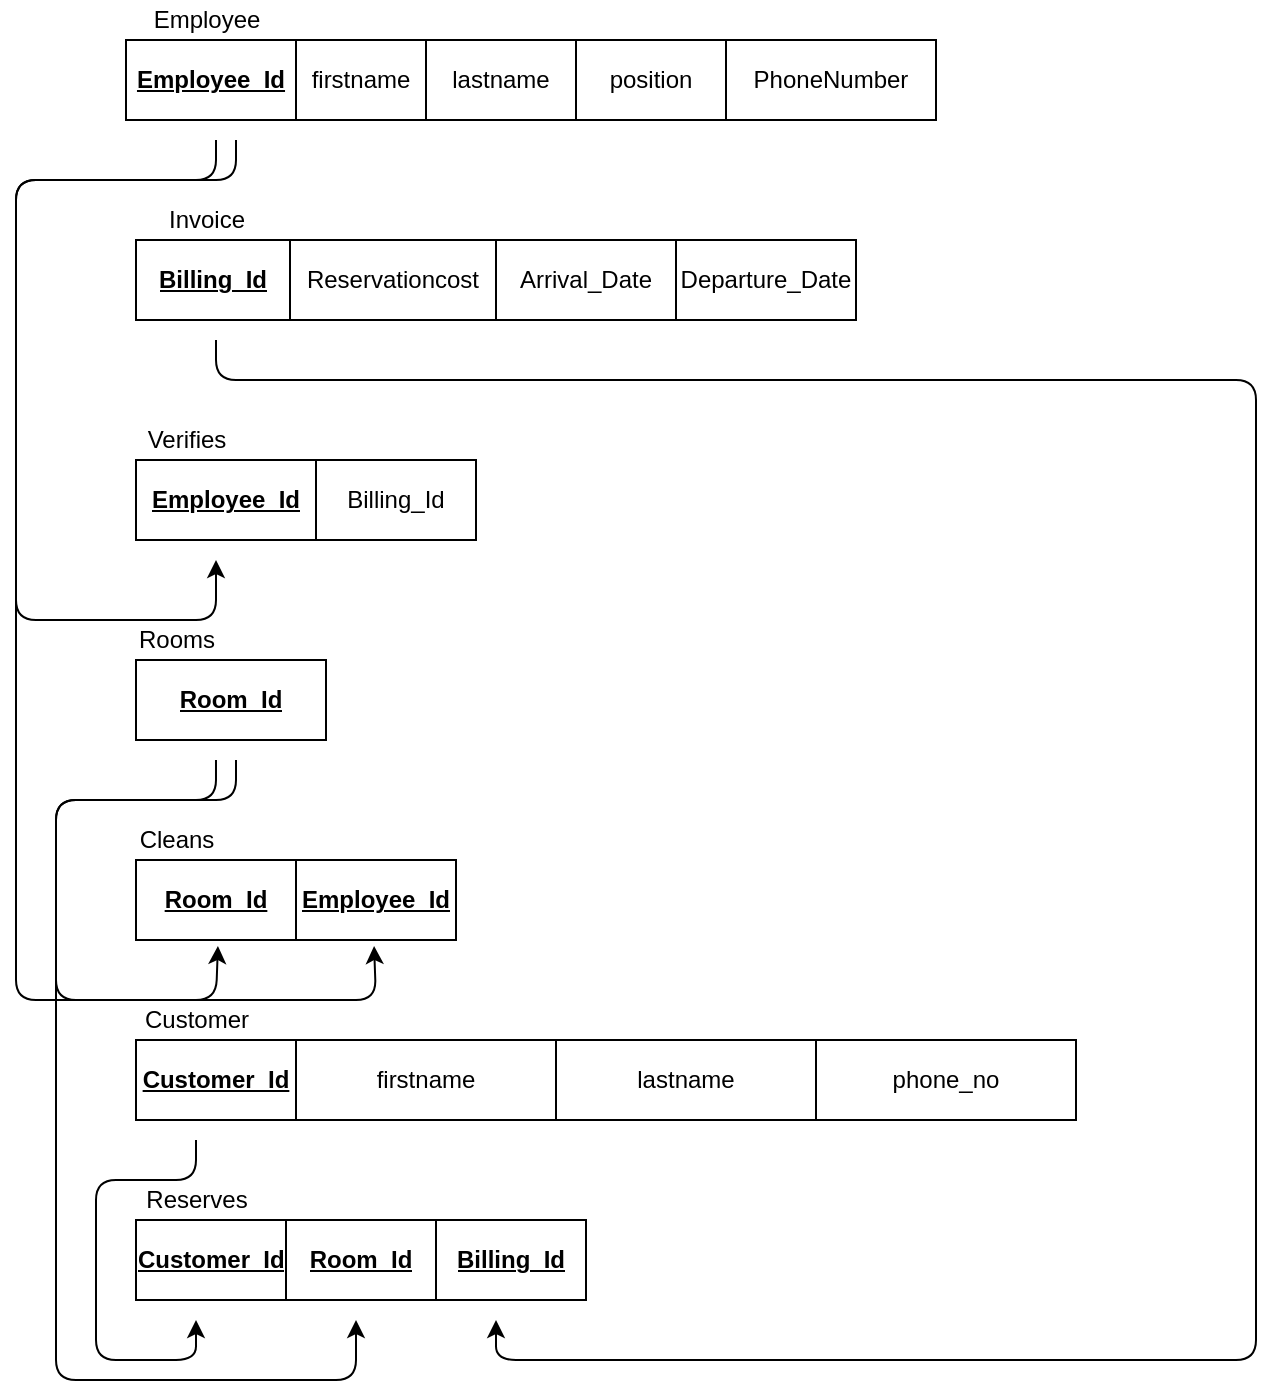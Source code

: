 <mxfile version="13.7.9" type="device"><diagram id="jOgB8QLT2vklhZIm9eT-" name="Page-1"><mxGraphModel dx="1326" dy="966" grid="1" gridSize="10" guides="1" tooltips="1" connect="1" arrows="1" fold="1" page="1" pageScale="1" pageWidth="900" pageHeight="1600" math="0" shadow="0"><root><mxCell id="0"/><mxCell id="1" parent="0"/><mxCell id="baStF3bkDON618pF68TU-19" value="Rooms" style="text;html=1;align=center;verticalAlign=middle;resizable=0;points=[];autosize=1;" parent="1" vertex="1"><mxGeometry x="165" y="660" width="50" height="20" as="geometry"/></mxCell><mxCell id="baStF3bkDON618pF68TU-23" value="Customer" style="text;html=1;align=center;verticalAlign=middle;resizable=0;points=[];autosize=1;" parent="1" vertex="1"><mxGeometry x="165" y="850" width="70" height="20" as="geometry"/></mxCell><mxCell id="baStF3bkDON618pF68TU-43" value="Invoice" style="text;html=1;align=center;verticalAlign=middle;resizable=0;points=[];autosize=1;" parent="1" vertex="1"><mxGeometry x="180" y="450" width="50" height="20" as="geometry"/></mxCell><mxCell id="baStF3bkDON618pF68TU-49" value="Cleans" style="text;html=1;align=center;verticalAlign=middle;resizable=0;points=[];autosize=1;" parent="1" vertex="1"><mxGeometry x="165" y="760" width="50" height="20" as="geometry"/></mxCell><mxCell id="baStF3bkDON618pF68TU-38" value="" style="shape=table;html=1;whiteSpace=wrap;startSize=0;container=1;collapsible=0;childLayout=tableLayout;" parent="1" vertex="1"><mxGeometry x="170" y="470" width="360" height="40" as="geometry"/></mxCell><mxCell id="baStF3bkDON618pF68TU-39" value="" style="shape=partialRectangle;html=1;whiteSpace=wrap;collapsible=0;dropTarget=0;pointerEvents=0;fillColor=none;top=0;left=0;bottom=0;right=0;points=[[0,0.5],[1,0.5]];portConstraint=eastwest;" parent="baStF3bkDON618pF68TU-38" vertex="1"><mxGeometry width="360" height="40" as="geometry"/></mxCell><mxCell id="baStF3bkDON618pF68TU-40" value="&lt;u&gt;&lt;b&gt;Billing_Id&lt;/b&gt;&lt;/u&gt;" style="shape=partialRectangle;html=1;whiteSpace=wrap;connectable=0;overflow=hidden;fillColor=none;top=0;left=0;bottom=0;right=0;" parent="baStF3bkDON618pF68TU-39" vertex="1"><mxGeometry width="77" height="40" as="geometry"/></mxCell><mxCell id="baStF3bkDON618pF68TU-41" value="Reservationcost" style="shape=partialRectangle;html=1;whiteSpace=wrap;connectable=0;overflow=hidden;fillColor=none;top=0;left=0;bottom=0;right=0;" parent="baStF3bkDON618pF68TU-39" vertex="1"><mxGeometry x="77" width="103" height="40" as="geometry"/></mxCell><mxCell id="baStF3bkDON618pF68TU-42" value="Arrival_Date" style="shape=partialRectangle;html=1;whiteSpace=wrap;connectable=0;overflow=hidden;fillColor=none;top=0;left=0;bottom=0;right=0;" parent="baStF3bkDON618pF68TU-39" vertex="1"><mxGeometry x="180" width="90" height="40" as="geometry"/></mxCell><mxCell id="U5fn3sLnRHsUPhZ-pUuI-5" value="Departure_Date" style="shape=partialRectangle;html=1;whiteSpace=wrap;connectable=0;overflow=hidden;fillColor=none;top=0;left=0;bottom=0;right=0;" vertex="1" parent="baStF3bkDON618pF68TU-39"><mxGeometry x="270" width="90" height="40" as="geometry"/></mxCell><mxCell id="baStF3bkDON618pF68TU-54" value="Verifies" style="text;html=1;align=center;verticalAlign=middle;resizable=0;points=[];autosize=1;" parent="1" vertex="1"><mxGeometry x="170" y="560" width="50" height="20" as="geometry"/></mxCell><mxCell id="baStF3bkDON618pF68TU-59" value="Reserves" style="text;html=1;align=center;verticalAlign=middle;resizable=0;points=[];autosize=1;" parent="1" vertex="1"><mxGeometry x="165" y="940" width="70" height="20" as="geometry"/></mxCell><mxCell id="baStF3bkDON618pF68TU-13" value="" style="shape=table;html=1;whiteSpace=wrap;startSize=0;container=1;collapsible=0;childLayout=tableLayout;" parent="1" vertex="1"><mxGeometry x="170" y="680" width="95" height="40" as="geometry"/></mxCell><mxCell id="baStF3bkDON618pF68TU-14" value="" style="shape=partialRectangle;html=1;whiteSpace=wrap;collapsible=0;dropTarget=0;pointerEvents=0;fillColor=none;top=0;left=0;bottom=0;right=0;points=[[0,0.5],[1,0.5]];portConstraint=eastwest;" parent="baStF3bkDON618pF68TU-13" vertex="1"><mxGeometry width="95" height="40" as="geometry"/></mxCell><mxCell id="baStF3bkDON618pF68TU-15" value="&lt;b&gt;&lt;u&gt;Room_Id&lt;/u&gt;&lt;/b&gt;" style="shape=partialRectangle;html=1;whiteSpace=wrap;connectable=0;overflow=hidden;fillColor=none;top=0;left=0;bottom=0;right=0;" parent="baStF3bkDON618pF68TU-14" vertex="1"><mxGeometry width="95" height="40" as="geometry"/></mxCell><mxCell id="baStF3bkDON618pF68TU-44" value="" style="shape=table;html=1;whiteSpace=wrap;startSize=0;container=1;collapsible=0;childLayout=tableLayout;" parent="1" vertex="1"><mxGeometry x="170" y="780" width="160" height="40" as="geometry"/></mxCell><mxCell id="baStF3bkDON618pF68TU-45" value="" style="shape=partialRectangle;html=1;whiteSpace=wrap;collapsible=0;dropTarget=0;pointerEvents=0;fillColor=none;top=0;left=0;bottom=0;right=0;points=[[0,0.5],[1,0.5]];portConstraint=eastwest;" parent="baStF3bkDON618pF68TU-44" vertex="1"><mxGeometry width="160" height="40" as="geometry"/></mxCell><mxCell id="baStF3bkDON618pF68TU-46" value="&lt;b&gt;&lt;u&gt;Room_Id&lt;/u&gt;&lt;/b&gt;" style="shape=partialRectangle;html=1;whiteSpace=wrap;connectable=0;overflow=hidden;fillColor=none;top=0;left=0;bottom=0;right=0;" parent="baStF3bkDON618pF68TU-45" vertex="1"><mxGeometry width="80" height="40" as="geometry"/></mxCell><mxCell id="baStF3bkDON618pF68TU-47" value="&lt;u&gt;&lt;b&gt;Employee_Id&lt;/b&gt;&lt;/u&gt;" style="shape=partialRectangle;html=1;whiteSpace=wrap;connectable=0;overflow=hidden;fillColor=none;top=0;left=0;bottom=0;right=0;" parent="baStF3bkDON618pF68TU-45" vertex="1"><mxGeometry x="80" width="80" height="40" as="geometry"/></mxCell><mxCell id="BDXTwcRRcWOXPj0Pm8xg-1" value="Employee" style="text;html=1;align=center;verticalAlign=middle;resizable=0;points=[];autosize=1;" parent="1" vertex="1"><mxGeometry x="170" y="350" width="70" height="20" as="geometry"/></mxCell><mxCell id="BDXTwcRRcWOXPj0Pm8xg-2" value="" style="shape=table;html=1;whiteSpace=wrap;startSize=0;container=1;collapsible=0;childLayout=tableLayout;" parent="1" vertex="1"><mxGeometry x="165" y="370" width="405" height="40" as="geometry"/></mxCell><mxCell id="BDXTwcRRcWOXPj0Pm8xg-3" value="" style="shape=partialRectangle;html=1;whiteSpace=wrap;collapsible=0;dropTarget=0;pointerEvents=0;fillColor=none;top=0;left=0;bottom=0;right=0;points=[[0,0.5],[1,0.5]];portConstraint=eastwest;" parent="BDXTwcRRcWOXPj0Pm8xg-2" vertex="1"><mxGeometry width="405" height="40" as="geometry"/></mxCell><mxCell id="BDXTwcRRcWOXPj0Pm8xg-4" value="&lt;u&gt;&lt;b&gt;Employee_Id&lt;/b&gt;&lt;/u&gt;" style="shape=partialRectangle;html=1;whiteSpace=wrap;connectable=0;overflow=hidden;fillColor=none;top=0;left=0;bottom=0;right=0;" parent="BDXTwcRRcWOXPj0Pm8xg-3" vertex="1"><mxGeometry width="85" height="40" as="geometry"/></mxCell><mxCell id="BDXTwcRRcWOXPj0Pm8xg-5" value="firstname" style="shape=partialRectangle;html=1;whiteSpace=wrap;connectable=0;overflow=hidden;fillColor=none;top=0;left=0;bottom=0;right=0;" parent="BDXTwcRRcWOXPj0Pm8xg-3" vertex="1"><mxGeometry x="85" width="65" height="40" as="geometry"/></mxCell><mxCell id="U5fn3sLnRHsUPhZ-pUuI-1" value="lastname" style="shape=partialRectangle;html=1;whiteSpace=wrap;connectable=0;overflow=hidden;fillColor=none;top=0;left=0;bottom=0;right=0;" vertex="1" parent="BDXTwcRRcWOXPj0Pm8xg-3"><mxGeometry x="150" width="75" height="40" as="geometry"/></mxCell><mxCell id="U5fn3sLnRHsUPhZ-pUuI-2" value="position" style="shape=partialRectangle;html=1;whiteSpace=wrap;connectable=0;overflow=hidden;fillColor=none;top=0;left=0;bottom=0;right=0;" vertex="1" parent="BDXTwcRRcWOXPj0Pm8xg-3"><mxGeometry x="225" width="75" height="40" as="geometry"/></mxCell><mxCell id="U5fn3sLnRHsUPhZ-pUuI-4" value="PhoneNumber" style="shape=partialRectangle;html=1;whiteSpace=wrap;connectable=0;overflow=hidden;fillColor=none;top=0;left=0;bottom=0;right=0;" vertex="1" parent="BDXTwcRRcWOXPj0Pm8xg-3"><mxGeometry x="300" width="105" height="40" as="geometry"/></mxCell><mxCell id="BDXTwcRRcWOXPj0Pm8xg-6" value="" style="shape=table;html=1;whiteSpace=wrap;startSize=0;container=1;collapsible=0;childLayout=tableLayout;" parent="1" vertex="1"><mxGeometry x="170" y="580" width="170" height="40" as="geometry"/></mxCell><mxCell id="BDXTwcRRcWOXPj0Pm8xg-7" value="" style="shape=partialRectangle;html=1;whiteSpace=wrap;collapsible=0;dropTarget=0;pointerEvents=0;fillColor=none;top=0;left=0;bottom=0;right=0;points=[[0,0.5],[1,0.5]];portConstraint=eastwest;" parent="BDXTwcRRcWOXPj0Pm8xg-6" vertex="1"><mxGeometry width="170" height="40" as="geometry"/></mxCell><mxCell id="BDXTwcRRcWOXPj0Pm8xg-8" value="&lt;u&gt;&lt;b&gt;Employee_Id&lt;/b&gt;&lt;/u&gt;" style="shape=partialRectangle;html=1;whiteSpace=wrap;connectable=0;overflow=hidden;fillColor=none;top=0;left=0;bottom=0;right=0;" parent="BDXTwcRRcWOXPj0Pm8xg-7" vertex="1"><mxGeometry width="90" height="40" as="geometry"/></mxCell><mxCell id="BDXTwcRRcWOXPj0Pm8xg-9" value="Billing_Id" style="shape=partialRectangle;html=1;whiteSpace=wrap;connectable=0;overflow=hidden;fillColor=none;top=0;left=0;bottom=0;right=0;" parent="BDXTwcRRcWOXPj0Pm8xg-7" vertex="1"><mxGeometry x="90" width="80" height="40" as="geometry"/></mxCell><mxCell id="baStF3bkDON618pF68TU-20" value="" style="shape=table;html=1;whiteSpace=wrap;startSize=0;container=1;collapsible=0;childLayout=tableLayout;" parent="1" vertex="1"><mxGeometry x="170" y="870" width="470" height="40" as="geometry"/></mxCell><mxCell id="baStF3bkDON618pF68TU-21" value="" style="shape=partialRectangle;html=1;whiteSpace=wrap;collapsible=0;dropTarget=0;pointerEvents=0;fillColor=none;top=0;left=0;bottom=0;right=0;points=[[0,0.5],[1,0.5]];portConstraint=eastwest;" parent="baStF3bkDON618pF68TU-20" vertex="1"><mxGeometry width="470" height="40" as="geometry"/></mxCell><mxCell id="baStF3bkDON618pF68TU-22" value="&lt;b&gt;&lt;u&gt;Customer_Id&lt;/u&gt;&lt;/b&gt;" style="shape=partialRectangle;html=1;whiteSpace=wrap;connectable=0;overflow=hidden;fillColor=none;top=0;left=0;bottom=0;right=0;" parent="baStF3bkDON618pF68TU-21" vertex="1"><mxGeometry width="80" height="40" as="geometry"/></mxCell><mxCell id="BDXTwcRRcWOXPj0Pm8xg-12" value="firstname" style="shape=partialRectangle;html=1;whiteSpace=wrap;connectable=0;overflow=hidden;fillColor=none;top=0;left=0;bottom=0;right=0;" parent="baStF3bkDON618pF68TU-21" vertex="1"><mxGeometry x="80" width="130" height="40" as="geometry"/></mxCell><mxCell id="U5fn3sLnRHsUPhZ-pUuI-6" value="lastname" style="shape=partialRectangle;html=1;whiteSpace=wrap;connectable=0;overflow=hidden;fillColor=none;top=0;left=0;bottom=0;right=0;" vertex="1" parent="baStF3bkDON618pF68TU-21"><mxGeometry x="210" width="130" height="40" as="geometry"/></mxCell><mxCell id="U5fn3sLnRHsUPhZ-pUuI-7" value="phone_no" style="shape=partialRectangle;html=1;whiteSpace=wrap;connectable=0;overflow=hidden;fillColor=none;top=0;left=0;bottom=0;right=0;" vertex="1" parent="baStF3bkDON618pF68TU-21"><mxGeometry x="340" width="130" height="40" as="geometry"/></mxCell><mxCell id="baStF3bkDON618pF68TU-55" value="" style="shape=table;html=1;whiteSpace=wrap;startSize=0;container=1;collapsible=0;childLayout=tableLayout;fontStyle=1" parent="1" vertex="1"><mxGeometry x="170" y="960" width="225" height="40" as="geometry"/></mxCell><mxCell id="baStF3bkDON618pF68TU-56" value="" style="shape=partialRectangle;html=1;whiteSpace=wrap;collapsible=0;dropTarget=0;pointerEvents=0;fillColor=none;top=0;left=0;bottom=0;right=0;points=[[0,0.5],[1,0.5]];portConstraint=eastwest;" parent="baStF3bkDON618pF68TU-55" vertex="1"><mxGeometry width="225" height="40" as="geometry"/></mxCell><mxCell id="baStF3bkDON618pF68TU-57" value="&lt;u&gt;&lt;b&gt;Customer_Id&lt;/b&gt;&lt;/u&gt;" style="shape=partialRectangle;html=1;whiteSpace=wrap;connectable=0;overflow=hidden;fillColor=none;top=0;left=0;bottom=0;right=0;" parent="baStF3bkDON618pF68TU-56" vertex="1"><mxGeometry width="75" height="40" as="geometry"/></mxCell><mxCell id="U5fn3sLnRHsUPhZ-pUuI-8" value="&lt;b&gt;&lt;u&gt;Room_Id&lt;/u&gt;&lt;/b&gt;" style="shape=partialRectangle;html=1;whiteSpace=wrap;connectable=0;overflow=hidden;fillColor=none;top=0;left=0;bottom=0;right=0;" vertex="1" parent="baStF3bkDON618pF68TU-56"><mxGeometry x="75" width="75" height="40" as="geometry"/></mxCell><mxCell id="baStF3bkDON618pF68TU-58" value="&lt;u&gt;&lt;b&gt;Billing_Id&lt;/b&gt;&lt;/u&gt;" style="shape=partialRectangle;html=1;whiteSpace=wrap;connectable=0;overflow=hidden;fillColor=none;top=0;left=0;bottom=0;right=0;" parent="baStF3bkDON618pF68TU-56" vertex="1"><mxGeometry x="150" width="75" height="40" as="geometry"/></mxCell><mxCell id="U5fn3sLnRHsUPhZ-pUuI-9" value="" style="endArrow=classic;html=1;" edge="1" parent="1"><mxGeometry width="50" height="50" relative="1" as="geometry"><mxPoint x="210" y="420" as="sourcePoint"/><mxPoint x="210" y="630" as="targetPoint"/><Array as="points"><mxPoint x="210" y="440"/><mxPoint x="110" y="440"/><mxPoint x="110" y="660"/><mxPoint x="210" y="660"/></Array></mxGeometry></mxCell><mxCell id="U5fn3sLnRHsUPhZ-pUuI-10" value="" style="endArrow=classic;html=1;" edge="1" parent="1"><mxGeometry width="50" height="50" relative="1" as="geometry"><mxPoint x="210" y="520" as="sourcePoint"/><mxPoint x="350" y="1010" as="targetPoint"/><Array as="points"><mxPoint x="210" y="540"/><mxPoint x="730" y="540"/><mxPoint x="730" y="1030"/><mxPoint x="350" y="1030"/></Array></mxGeometry></mxCell><mxCell id="U5fn3sLnRHsUPhZ-pUuI-11" value="" style="endArrow=classic;html=1;entryX=0.744;entryY=1.075;entryDx=0;entryDy=0;entryPerimeter=0;" edge="1" parent="1" target="baStF3bkDON618pF68TU-45"><mxGeometry width="50" height="50" relative="1" as="geometry"><mxPoint x="220" y="420" as="sourcePoint"/><mxPoint x="470" y="770" as="targetPoint"/><Array as="points"><mxPoint x="220" y="440"/><mxPoint x="110" y="440"/><mxPoint x="110" y="850"/><mxPoint x="290" y="850"/></Array></mxGeometry></mxCell><mxCell id="U5fn3sLnRHsUPhZ-pUuI-12" value="" style="endArrow=classic;html=1;exitX=0.421;exitY=1.25;exitDx=0;exitDy=0;exitPerimeter=0;entryX=0.256;entryY=1.075;entryDx=0;entryDy=0;entryPerimeter=0;" edge="1" parent="1" source="baStF3bkDON618pF68TU-14" target="baStF3bkDON618pF68TU-45"><mxGeometry width="50" height="50" relative="1" as="geometry"><mxPoint x="420" y="820" as="sourcePoint"/><mxPoint x="470" y="770" as="targetPoint"/><Array as="points"><mxPoint x="210" y="750"/><mxPoint x="130" y="750"/><mxPoint x="130" y="850"/><mxPoint x="210" y="850"/></Array></mxGeometry></mxCell><mxCell id="U5fn3sLnRHsUPhZ-pUuI-13" value="" style="endArrow=classic;html=1;" edge="1" parent="1"><mxGeometry width="50" height="50" relative="1" as="geometry"><mxPoint x="220" y="730" as="sourcePoint"/><mxPoint x="280" y="1010" as="targetPoint"/><Array as="points"><mxPoint x="220" y="750"/><mxPoint x="130" y="750"/><mxPoint x="130" y="1040"/><mxPoint x="280" y="1040"/></Array></mxGeometry></mxCell><mxCell id="U5fn3sLnRHsUPhZ-pUuI-14" value="" style="endArrow=classic;html=1;" edge="1" parent="1"><mxGeometry width="50" height="50" relative="1" as="geometry"><mxPoint x="200" y="920" as="sourcePoint"/><mxPoint x="200" y="1010" as="targetPoint"/><Array as="points"><mxPoint x="200" y="940"/><mxPoint x="150" y="940"/><mxPoint x="150" y="1030"/><mxPoint x="200" y="1030"/></Array></mxGeometry></mxCell></root></mxGraphModel></diagram></mxfile>